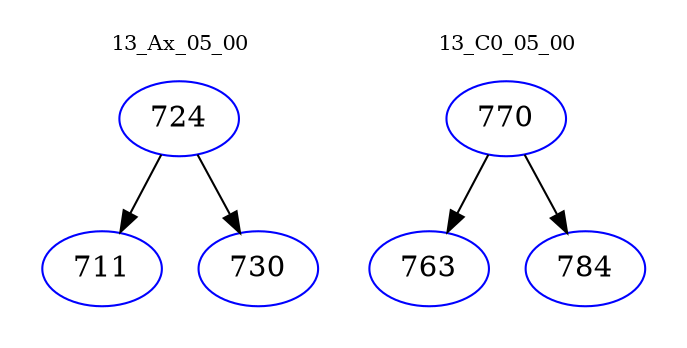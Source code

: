 digraph{
subgraph cluster_0 {
color = white
label = "13_Ax_05_00";
fontsize=10;
T0_724 [label="724", color="blue"]
T0_724 -> T0_711 [color="black"]
T0_711 [label="711", color="blue"]
T0_724 -> T0_730 [color="black"]
T0_730 [label="730", color="blue"]
}
subgraph cluster_1 {
color = white
label = "13_C0_05_00";
fontsize=10;
T1_770 [label="770", color="blue"]
T1_770 -> T1_763 [color="black"]
T1_763 [label="763", color="blue"]
T1_770 -> T1_784 [color="black"]
T1_784 [label="784", color="blue"]
}
}
